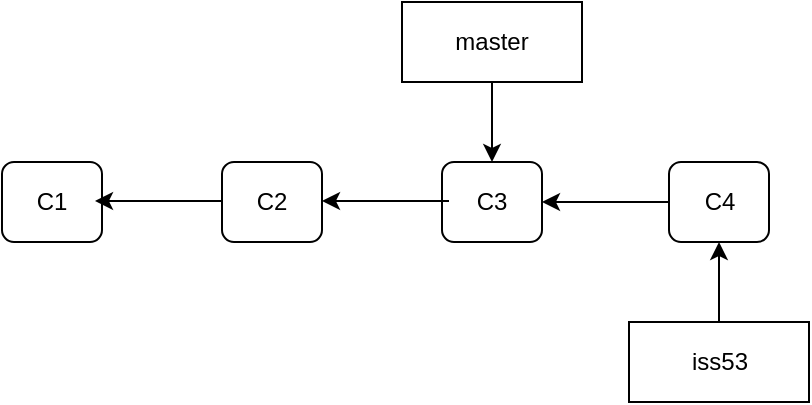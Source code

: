 <mxfile version="22.1.17" type="github">
  <diagram id="C5RBs43oDa-KdzZeNtuy" name="Page-1">
    <mxGraphModel dx="1434" dy="780" grid="1" gridSize="10" guides="1" tooltips="1" connect="1" arrows="1" fold="1" page="1" pageScale="1" pageWidth="827" pageHeight="1169" math="0" shadow="0">
      <root>
        <mxCell id="WIyWlLk6GJQsqaUBKTNV-0" />
        <mxCell id="WIyWlLk6GJQsqaUBKTNV-1" parent="WIyWlLk6GJQsqaUBKTNV-0" />
        <mxCell id="WIyWlLk6GJQsqaUBKTNV-3" value="C1" style="rounded=1;whiteSpace=wrap;html=1;fontSize=12;glass=0;strokeWidth=1;shadow=0;" parent="WIyWlLk6GJQsqaUBKTNV-1" vertex="1">
          <mxGeometry x="80" y="210" width="50" height="40" as="geometry" />
        </mxCell>
        <mxCell id="dm9giR_tKs068kT82dy6-0" value="C2" style="rounded=1;whiteSpace=wrap;html=1;fontSize=12;glass=0;strokeWidth=1;shadow=0;" vertex="1" parent="WIyWlLk6GJQsqaUBKTNV-1">
          <mxGeometry x="190" y="210" width="50" height="40" as="geometry" />
        </mxCell>
        <mxCell id="dm9giR_tKs068kT82dy6-1" value="C3" style="rounded=1;whiteSpace=wrap;html=1;fontSize=12;glass=0;strokeWidth=1;shadow=0;" vertex="1" parent="WIyWlLk6GJQsqaUBKTNV-1">
          <mxGeometry x="300" y="210" width="50" height="40" as="geometry" />
        </mxCell>
        <mxCell id="dm9giR_tKs068kT82dy6-2" value="C4" style="rounded=1;whiteSpace=wrap;html=1;fontSize=12;glass=0;strokeWidth=1;shadow=0;" vertex="1" parent="WIyWlLk6GJQsqaUBKTNV-1">
          <mxGeometry x="413.5" y="210" width="50" height="40" as="geometry" />
        </mxCell>
        <mxCell id="dm9giR_tKs068kT82dy6-3" value="master" style="rounded=0;whiteSpace=wrap;html=1;" vertex="1" parent="WIyWlLk6GJQsqaUBKTNV-1">
          <mxGeometry x="280" y="130" width="90" height="40" as="geometry" />
        </mxCell>
        <mxCell id="dm9giR_tKs068kT82dy6-4" value="iss53" style="rounded=0;whiteSpace=wrap;html=1;" vertex="1" parent="WIyWlLk6GJQsqaUBKTNV-1">
          <mxGeometry x="393.5" y="290" width="90" height="40" as="geometry" />
        </mxCell>
        <mxCell id="dm9giR_tKs068kT82dy6-5" value="" style="endArrow=classic;html=1;rounded=0;entryX=1;entryY=0.5;entryDx=0;entryDy=0;" edge="1" parent="WIyWlLk6GJQsqaUBKTNV-1" target="dm9giR_tKs068kT82dy6-1">
          <mxGeometry width="50" height="50" relative="1" as="geometry">
            <mxPoint x="413.5" y="230" as="sourcePoint" />
            <mxPoint x="360" y="180" as="targetPoint" />
          </mxGeometry>
        </mxCell>
        <mxCell id="dm9giR_tKs068kT82dy6-6" value="" style="endArrow=classic;html=1;rounded=0;entryX=1;entryY=0.5;entryDx=0;entryDy=0;" edge="1" parent="WIyWlLk6GJQsqaUBKTNV-1">
          <mxGeometry width="50" height="50" relative="1" as="geometry">
            <mxPoint x="303.5" y="229.5" as="sourcePoint" />
            <mxPoint x="240" y="229.5" as="targetPoint" />
          </mxGeometry>
        </mxCell>
        <mxCell id="dm9giR_tKs068kT82dy6-7" value="" style="endArrow=classic;html=1;rounded=0;entryX=1;entryY=0.5;entryDx=0;entryDy=0;" edge="1" parent="WIyWlLk6GJQsqaUBKTNV-1">
          <mxGeometry width="50" height="50" relative="1" as="geometry">
            <mxPoint x="190" y="229.5" as="sourcePoint" />
            <mxPoint x="126.5" y="229.5" as="targetPoint" />
          </mxGeometry>
        </mxCell>
        <mxCell id="dm9giR_tKs068kT82dy6-8" value="" style="endArrow=classic;html=1;rounded=0;entryX=0.5;entryY=0;entryDx=0;entryDy=0;exitX=0.5;exitY=1;exitDx=0;exitDy=0;" edge="1" parent="WIyWlLk6GJQsqaUBKTNV-1" source="dm9giR_tKs068kT82dy6-3" target="dm9giR_tKs068kT82dy6-1">
          <mxGeometry width="50" height="50" relative="1" as="geometry">
            <mxPoint x="320" y="210" as="sourcePoint" />
            <mxPoint x="370" y="160" as="targetPoint" />
          </mxGeometry>
        </mxCell>
        <mxCell id="dm9giR_tKs068kT82dy6-9" value="" style="endArrow=classic;html=1;rounded=0;entryX=0.5;entryY=1;entryDx=0;entryDy=0;exitX=0.5;exitY=0;exitDx=0;exitDy=0;" edge="1" parent="WIyWlLk6GJQsqaUBKTNV-1" source="dm9giR_tKs068kT82dy6-4" target="dm9giR_tKs068kT82dy6-2">
          <mxGeometry width="50" height="50" relative="1" as="geometry">
            <mxPoint x="390" y="260" as="sourcePoint" />
            <mxPoint x="390" y="300" as="targetPoint" />
          </mxGeometry>
        </mxCell>
      </root>
    </mxGraphModel>
  </diagram>
</mxfile>
